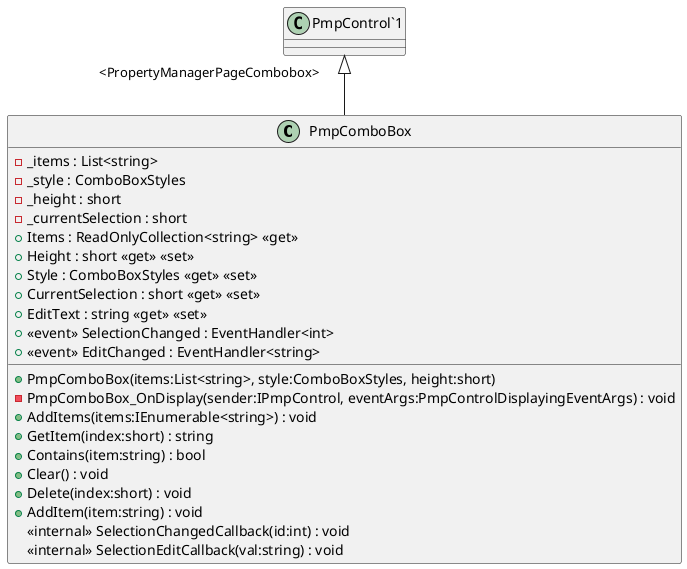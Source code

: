 @startuml
class PmpComboBox {
    - _items : List<string>
    - _style : ComboBoxStyles
    - _height : short
    - _currentSelection : short
    + PmpComboBox(items:List<string>, style:ComboBoxStyles, height:short)
    - PmpComboBox_OnDisplay(sender:IPmpControl, eventArgs:PmpControlDisplayingEventArgs) : void
    + AddItems(items:IEnumerable<string>) : void
    + GetItem(index:short) : string
    + Contains(item:string) : bool
    + Clear() : void
    + Delete(index:short) : void
    + AddItem(item:string) : void
    + Items : ReadOnlyCollection<string> <<get>>
    + Height : short <<get>> <<set>>
    + Style : ComboBoxStyles <<get>> <<set>>
    + CurrentSelection : short <<get>> <<set>>
    + EditText : string <<get>> <<set>>
    <<internal>> SelectionChangedCallback(id:int) : void
    <<internal>> SelectionEditCallback(val:string) : void
    +  <<event>> SelectionChanged : EventHandler<int> 
    +  <<event>> EditChanged : EventHandler<string> 
}
"PmpControl`1" "<PropertyManagerPageCombobox>" <|-- PmpComboBox
@enduml
